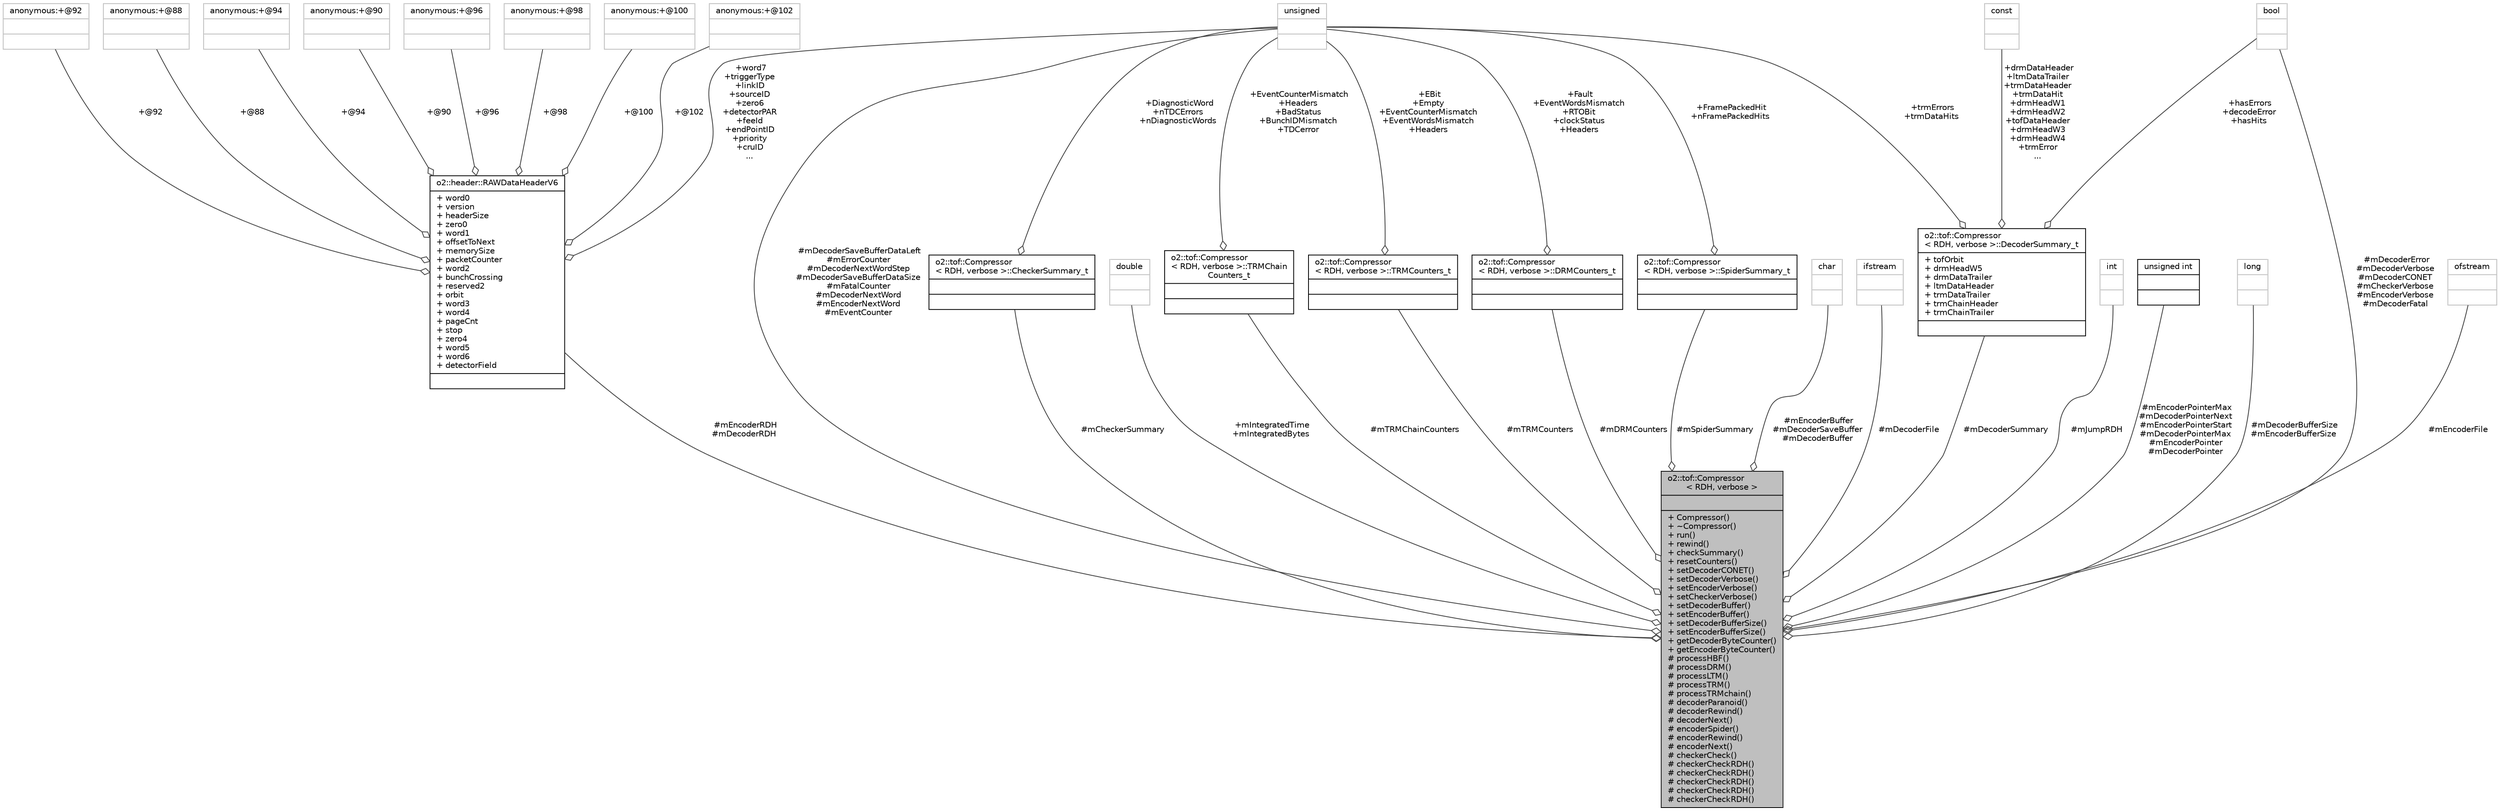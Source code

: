 digraph "o2::tof::Compressor&lt; RDH, verbose &gt;"
{
 // INTERACTIVE_SVG=YES
  bgcolor="transparent";
  edge [fontname="Helvetica",fontsize="10",labelfontname="Helvetica",labelfontsize="10"];
  node [fontname="Helvetica",fontsize="10",shape=record];
  Node2 [label="{o2::tof::Compressor\l\< RDH, verbose \>\n||+ Compressor()\l+ ~Compressor()\l+ run()\l+ rewind()\l+ checkSummary()\l+ resetCounters()\l+ setDecoderCONET()\l+ setDecoderVerbose()\l+ setEncoderVerbose()\l+ setCheckerVerbose()\l+ setDecoderBuffer()\l+ setEncoderBuffer()\l+ setDecoderBufferSize()\l+ setEncoderBufferSize()\l+ getDecoderByteCounter()\l+ getEncoderByteCounter()\l# processHBF()\l# processDRM()\l# processLTM()\l# processTRM()\l# processTRMchain()\l# decoderParanoid()\l# decoderRewind()\l# decoderNext()\l# encoderSpider()\l# encoderRewind()\l# encoderNext()\l# checkerCheck()\l# checkerCheckRDH()\l# checkerCheckRDH()\l# checkerCheckRDH()\l# checkerCheckRDH()\l# checkerCheckRDH()\l}",height=0.2,width=0.4,color="black", fillcolor="grey75", style="filled", fontcolor="black"];
  Node3 -> Node2 [color="grey25",fontsize="10",style="solid",label=" #mEncoderRDH\n#mDecoderRDH" ,arrowhead="odiamond",fontname="Helvetica"];
  Node3 [label="{o2::header::RAWDataHeaderV6\n|+ word0\l+ version\l+ headerSize\l+ zero0\l+ word1\l+ offsetToNext\l+ memorySize\l+ packetCounter\l+ word2\l+ bunchCrossing\l+ reserved2\l+ orbit\l+ word3\l+ word4\l+ pageCnt\l+ stop\l+ zero4\l+ word5\l+ word6\l+ detectorField\l|}",height=0.2,width=0.4,color="black",URL="$d5/d06/structo2_1_1header_1_1RAWDataHeaderV6.html"];
  Node4 -> Node3 [color="grey25",fontsize="10",style="solid",label=" +@102" ,arrowhead="odiamond",fontname="Helvetica"];
  Node4 [label="{anonymous:+@102\n||}",height=0.2,width=0.4,color="grey75"];
  Node5 -> Node3 [color="grey25",fontsize="10",style="solid",label=" +@92" ,arrowhead="odiamond",fontname="Helvetica"];
  Node5 [label="{anonymous:+@92\n||}",height=0.2,width=0.4,color="grey75"];
  Node6 -> Node3 [color="grey25",fontsize="10",style="solid",label=" +@88" ,arrowhead="odiamond",fontname="Helvetica"];
  Node6 [label="{anonymous:+@88\n||}",height=0.2,width=0.4,color="grey75"];
  Node7 -> Node3 [color="grey25",fontsize="10",style="solid",label=" +@94" ,arrowhead="odiamond",fontname="Helvetica"];
  Node7 [label="{anonymous:+@94\n||}",height=0.2,width=0.4,color="grey75"];
  Node8 -> Node3 [color="grey25",fontsize="10",style="solid",label=" +@90" ,arrowhead="odiamond",fontname="Helvetica"];
  Node8 [label="{anonymous:+@90\n||}",height=0.2,width=0.4,color="grey75"];
  Node9 -> Node3 [color="grey25",fontsize="10",style="solid",label=" +@96" ,arrowhead="odiamond",fontname="Helvetica"];
  Node9 [label="{anonymous:+@96\n||}",height=0.2,width=0.4,color="grey75"];
  Node10 -> Node3 [color="grey25",fontsize="10",style="solid",label=" +@98" ,arrowhead="odiamond",fontname="Helvetica"];
  Node10 [label="{anonymous:+@98\n||}",height=0.2,width=0.4,color="grey75"];
  Node11 -> Node3 [color="grey25",fontsize="10",style="solid",label=" +word7\n+triggerType\n+linkID\n+sourceID\n+zero6\n+detectorPAR\n+feeId\n+endPointID\n+priority\n+cruID\n..." ,arrowhead="odiamond",fontname="Helvetica"];
  Node11 [label="{unsigned\n||}",height=0.2,width=0.4,color="grey75"];
  Node12 -> Node3 [color="grey25",fontsize="10",style="solid",label=" +@100" ,arrowhead="odiamond",fontname="Helvetica"];
  Node12 [label="{anonymous:+@100\n||}",height=0.2,width=0.4,color="grey75"];
  Node13 -> Node2 [color="grey25",fontsize="10",style="solid",label=" #mCheckerSummary" ,arrowhead="odiamond",fontname="Helvetica"];
  Node13 [label="{o2::tof::Compressor\l\< RDH, verbose \>::CheckerSummary_t\n||}",height=0.2,width=0.4,color="black",URL="$d1/dc5/structo2_1_1tof_1_1Compressor_1_1CheckerSummary__t.html"];
  Node11 -> Node13 [color="grey25",fontsize="10",style="solid",label=" +DiagnosticWord\n+nTDCErrors\n+nDiagnosticWords" ,arrowhead="odiamond",fontname="Helvetica"];
  Node14 -> Node2 [color="grey25",fontsize="10",style="solid",label=" +mIntegratedTime\n+mIntegratedBytes" ,arrowhead="odiamond",fontname="Helvetica"];
  Node14 [label="{double\n||}",height=0.2,width=0.4,color="grey75"];
  Node15 -> Node2 [color="grey25",fontsize="10",style="solid",label=" #mDecoderSummary" ,arrowhead="odiamond",fontname="Helvetica"];
  Node15 [label="{o2::tof::Compressor\l\< RDH, verbose \>::DecoderSummary_t\n|+ tofOrbit\l+ drmHeadW5\l+ drmDataTrailer\l+ ltmDataHeader\l+ trmDataTrailer\l+ trmChainHeader\l+ trmChainTrailer\l|}",height=0.2,width=0.4,color="black",URL="$d7/d35/structo2_1_1tof_1_1Compressor_1_1DecoderSummary__t.html"];
  Node16 -> Node15 [color="grey25",fontsize="10",style="solid",label=" +hasErrors\n+decodeError\n+hasHits" ,arrowhead="odiamond",fontname="Helvetica"];
  Node16 [label="{bool\n||}",height=0.2,width=0.4,color="grey75"];
  Node11 -> Node15 [color="grey25",fontsize="10",style="solid",label=" +trmErrors\n+trmDataHits" ,arrowhead="odiamond",fontname="Helvetica"];
  Node17 -> Node15 [color="grey25",fontsize="10",style="solid",label=" +drmDataHeader\n+ltmDataTrailer\n+trmDataHeader\n+trmDataHit\n+drmHeadW1\n+drmHeadW2\n+tofDataHeader\n+drmHeadW3\n+drmHeadW4\n+trmError\n..." ,arrowhead="odiamond",fontname="Helvetica"];
  Node17 [label="{const\n||}",height=0.2,width=0.4,color="grey75"];
  Node18 -> Node2 [color="grey25",fontsize="10",style="solid",label=" #mTRMChainCounters" ,arrowhead="odiamond",fontname="Helvetica"];
  Node18 [label="{o2::tof::Compressor\l\< RDH, verbose \>::TRMChain\lCounters_t\n||}",height=0.2,width=0.4,color="black",URL="$d9/d53/structo2_1_1tof_1_1Compressor_1_1TRMChainCounters__t.html"];
  Node11 -> Node18 [color="grey25",fontsize="10",style="solid",label=" +EventCounterMismatch\n+Headers\n+BadStatus\n+BunchIDMismatch\n+TDCerror" ,arrowhead="odiamond",fontname="Helvetica"];
  Node19 -> Node2 [color="grey25",fontsize="10",style="solid",label=" #mTRMCounters" ,arrowhead="odiamond",fontname="Helvetica"];
  Node19 [label="{o2::tof::Compressor\l\< RDH, verbose \>::TRMCounters_t\n||}",height=0.2,width=0.4,color="black",URL="$d7/d0a/structo2_1_1tof_1_1Compressor_1_1TRMCounters__t.html"];
  Node11 -> Node19 [color="grey25",fontsize="10",style="solid",label=" +EBit\n+Empty\n+EventCounterMismatch\n+EventWordsMismatch\n+Headers" ,arrowhead="odiamond",fontname="Helvetica"];
  Node20 -> Node2 [color="grey25",fontsize="10",style="solid",label=" #mEncoderBuffer\n#mDecoderSaveBuffer\n#mDecoderBuffer" ,arrowhead="odiamond",fontname="Helvetica"];
  Node20 [label="{char\n||}",height=0.2,width=0.4,color="grey75"];
  Node21 -> Node2 [color="grey25",fontsize="10",style="solid",label=" #mDecoderFile" ,arrowhead="odiamond",fontname="Helvetica"];
  Node21 [label="{ifstream\n||}",height=0.2,width=0.4,color="grey75"];
  Node22 -> Node2 [color="grey25",fontsize="10",style="solid",label=" #mDRMCounters" ,arrowhead="odiamond",fontname="Helvetica"];
  Node22 [label="{o2::tof::Compressor\l\< RDH, verbose \>::DRMCounters_t\n||}",height=0.2,width=0.4,color="black",URL="$de/d81/structo2_1_1tof_1_1Compressor_1_1DRMCounters__t.html"];
  Node11 -> Node22 [color="grey25",fontsize="10",style="solid",label=" +Fault\n+EventWordsMismatch\n+RTOBit\n+clockStatus\n+Headers" ,arrowhead="odiamond",fontname="Helvetica"];
  Node23 -> Node2 [color="grey25",fontsize="10",style="solid",label=" #mJumpRDH" ,arrowhead="odiamond",fontname="Helvetica"];
  Node23 [label="{int\n||}",height=0.2,width=0.4,color="grey75"];
  Node16 -> Node2 [color="grey25",fontsize="10",style="solid",label=" #mDecoderError\n#mDecoderVerbose\n#mDecoderCONET\n#mCheckerVerbose\n#mEncoderVerbose\n#mDecoderFatal" ,arrowhead="odiamond",fontname="Helvetica"];
  Node24 -> Node2 [color="grey25",fontsize="10",style="solid",label=" #mEncoderPointerMax\n#mDecoderPointerNext\n#mEncoderPointerStart\n#mDecoderPointerMax\n#mEncoderPointer\n#mDecoderPointer" ,arrowhead="odiamond",fontname="Helvetica"];
  Node24 [label="{unsigned int\n||}",height=0.2,width=0.4,color="black",URL="$d2/d5f/classunsigned_01int.html"];
  Node25 -> Node2 [color="grey25",fontsize="10",style="solid",label=" #mDecoderBufferSize\n#mEncoderBufferSize" ,arrowhead="odiamond",fontname="Helvetica"];
  Node25 [label="{long\n||}",height=0.2,width=0.4,color="grey75"];
  Node26 -> Node2 [color="grey25",fontsize="10",style="solid",label=" #mSpiderSummary" ,arrowhead="odiamond",fontname="Helvetica"];
  Node26 [label="{o2::tof::Compressor\l\< RDH, verbose \>::SpiderSummary_t\n||}",height=0.2,width=0.4,color="black",URL="$d0/d5f/structo2_1_1tof_1_1Compressor_1_1SpiderSummary__t.html"];
  Node11 -> Node26 [color="grey25",fontsize="10",style="solid",label=" +FramePackedHit\n+nFramePackedHits" ,arrowhead="odiamond",fontname="Helvetica"];
  Node27 -> Node2 [color="grey25",fontsize="10",style="solid",label=" #mEncoderFile" ,arrowhead="odiamond",fontname="Helvetica"];
  Node27 [label="{ofstream\n||}",height=0.2,width=0.4,color="grey75"];
  Node11 -> Node2 [color="grey25",fontsize="10",style="solid",label=" #mDecoderSaveBufferDataLeft\n#mErrorCounter\n#mDecoderNextWordStep\n#mDecoderSaveBufferDataSize\n#mFatalCounter\n#mDecoderNextWord\n#mEncoderNextWord\n#mEventCounter" ,arrowhead="odiamond",fontname="Helvetica"];
}
